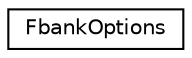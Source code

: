 digraph "Graphical Class Hierarchy"
{
  edge [fontname="Helvetica",fontsize="10",labelfontname="Helvetica",labelfontsize="10"];
  node [fontname="Helvetica",fontsize="10",shape=record];
  rankdir="LR";
  Node0 [label="FbankOptions",height=0.2,width=0.4,color="black", fillcolor="white", style="filled",URL="$structkaldi_1_1FbankOptions.html",tooltip="FbankOptions contains basic options for computing filterbank features. "];
}
